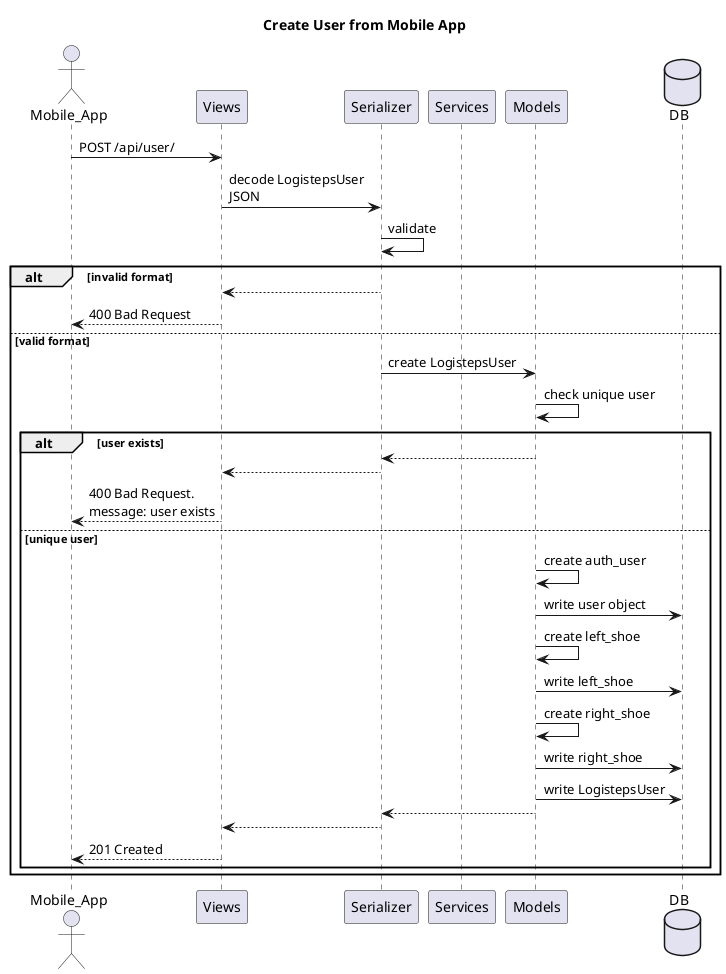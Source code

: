 @startuml
Title Create User from Mobile App
actor Mobile_App
participant Views
participant Serializer
participant Services
participant Models
database DB

Mobile_App -> Views: POST /api/user/
Views -> Serializer: decode LogistepsUser\nJSON
Serializer -> Serializer: validate

alt invalid format

    Serializer --> Views
    Views --> Mobile_App: 400 Bad Request

else valid format

    Serializer -> Models: create LogistepsUser
    Models -> Models: check unique user

    alt user exists

        Models --> Serializer
        Serializer --> Views
        Views --> Mobile_App: 400 Bad Request.\nmessage: user exists

    else unique user

        Models -> Models: create auth_user
        Models -> DB: write user object
        Models -> Models: create left_shoe
        Models -> DB: write left_shoe
        Models -> Models: create right_shoe
        Models -> DB: write right_shoe
        Models -> DB: write LogistepsUser

        Models --> Serializer
        Serializer --> Views
        Views --> Mobile_App: 201 Created

    end

end

@enduml